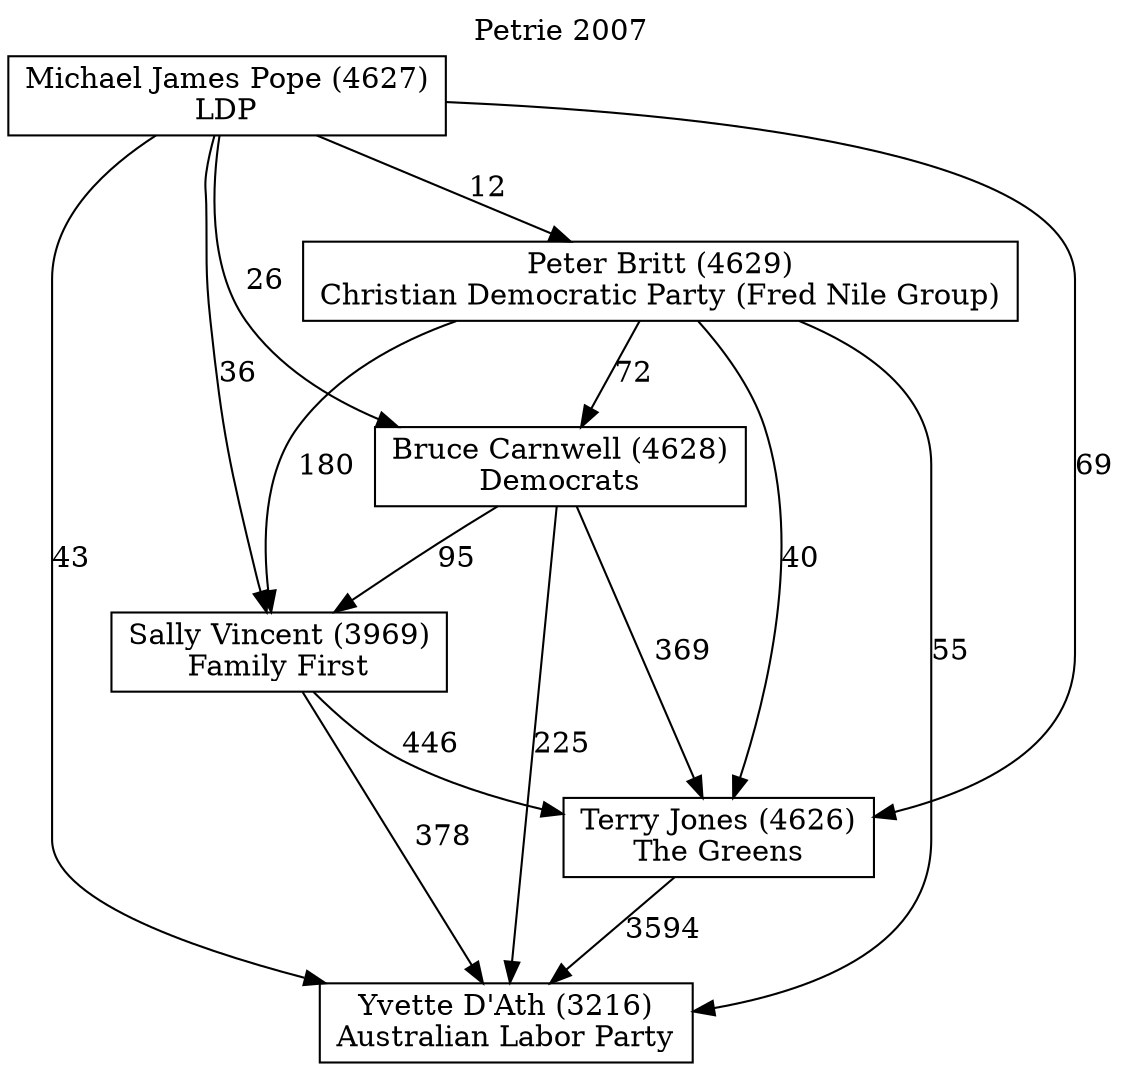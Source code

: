 // House preference flow
digraph "Yvette D'Ath (3216)_Petrie_2007" {
	graph [label="Petrie 2007" labelloc=t mclimit=10]
	node [shape=box]
	"Yvette D'Ath (3216)" [label="Yvette D'Ath (3216)
Australian Labor Party"]
	"Terry Jones (4626)" [label="Terry Jones (4626)
The Greens"]
	"Sally Vincent (3969)" [label="Sally Vincent (3969)
Family First"]
	"Bruce Carnwell (4628)" [label="Bruce Carnwell (4628)
Democrats"]
	"Peter Britt (4629)" [label="Peter Britt (4629)
Christian Democratic Party (Fred Nile Group)"]
	"Michael James Pope (4627)" [label="Michael James Pope (4627)
LDP"]
	"Terry Jones (4626)" -> "Yvette D'Ath (3216)" [label=3594]
	"Sally Vincent (3969)" -> "Terry Jones (4626)" [label=446]
	"Bruce Carnwell (4628)" -> "Sally Vincent (3969)" [label=95]
	"Peter Britt (4629)" -> "Bruce Carnwell (4628)" [label=72]
	"Michael James Pope (4627)" -> "Peter Britt (4629)" [label=12]
	"Sally Vincent (3969)" -> "Yvette D'Ath (3216)" [label=378]
	"Bruce Carnwell (4628)" -> "Yvette D'Ath (3216)" [label=225]
	"Peter Britt (4629)" -> "Yvette D'Ath (3216)" [label=55]
	"Michael James Pope (4627)" -> "Yvette D'Ath (3216)" [label=43]
	"Michael James Pope (4627)" -> "Bruce Carnwell (4628)" [label=26]
	"Peter Britt (4629)" -> "Sally Vincent (3969)" [label=180]
	"Michael James Pope (4627)" -> "Sally Vincent (3969)" [label=36]
	"Bruce Carnwell (4628)" -> "Terry Jones (4626)" [label=369]
	"Peter Britt (4629)" -> "Terry Jones (4626)" [label=40]
	"Michael James Pope (4627)" -> "Terry Jones (4626)" [label=69]
}
